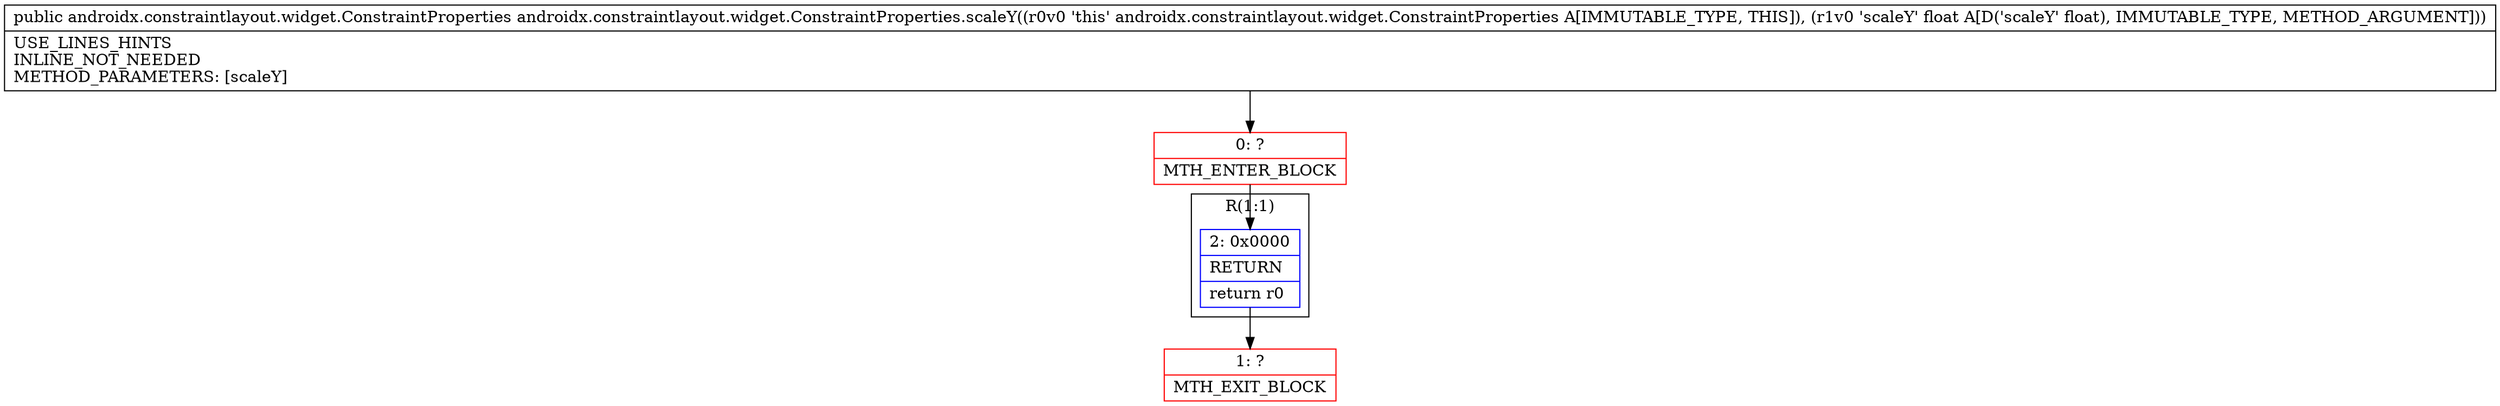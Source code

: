 digraph "CFG forandroidx.constraintlayout.widget.ConstraintProperties.scaleY(F)Landroidx\/constraintlayout\/widget\/ConstraintProperties;" {
subgraph cluster_Region_1734806222 {
label = "R(1:1)";
node [shape=record,color=blue];
Node_2 [shape=record,label="{2\:\ 0x0000|RETURN\l|return r0\l}"];
}
Node_0 [shape=record,color=red,label="{0\:\ ?|MTH_ENTER_BLOCK\l}"];
Node_1 [shape=record,color=red,label="{1\:\ ?|MTH_EXIT_BLOCK\l}"];
MethodNode[shape=record,label="{public androidx.constraintlayout.widget.ConstraintProperties androidx.constraintlayout.widget.ConstraintProperties.scaleY((r0v0 'this' androidx.constraintlayout.widget.ConstraintProperties A[IMMUTABLE_TYPE, THIS]), (r1v0 'scaleY' float A[D('scaleY' float), IMMUTABLE_TYPE, METHOD_ARGUMENT]))  | USE_LINES_HINTS\lINLINE_NOT_NEEDED\lMETHOD_PARAMETERS: [scaleY]\l}"];
MethodNode -> Node_0;Node_2 -> Node_1;
Node_0 -> Node_2;
}

